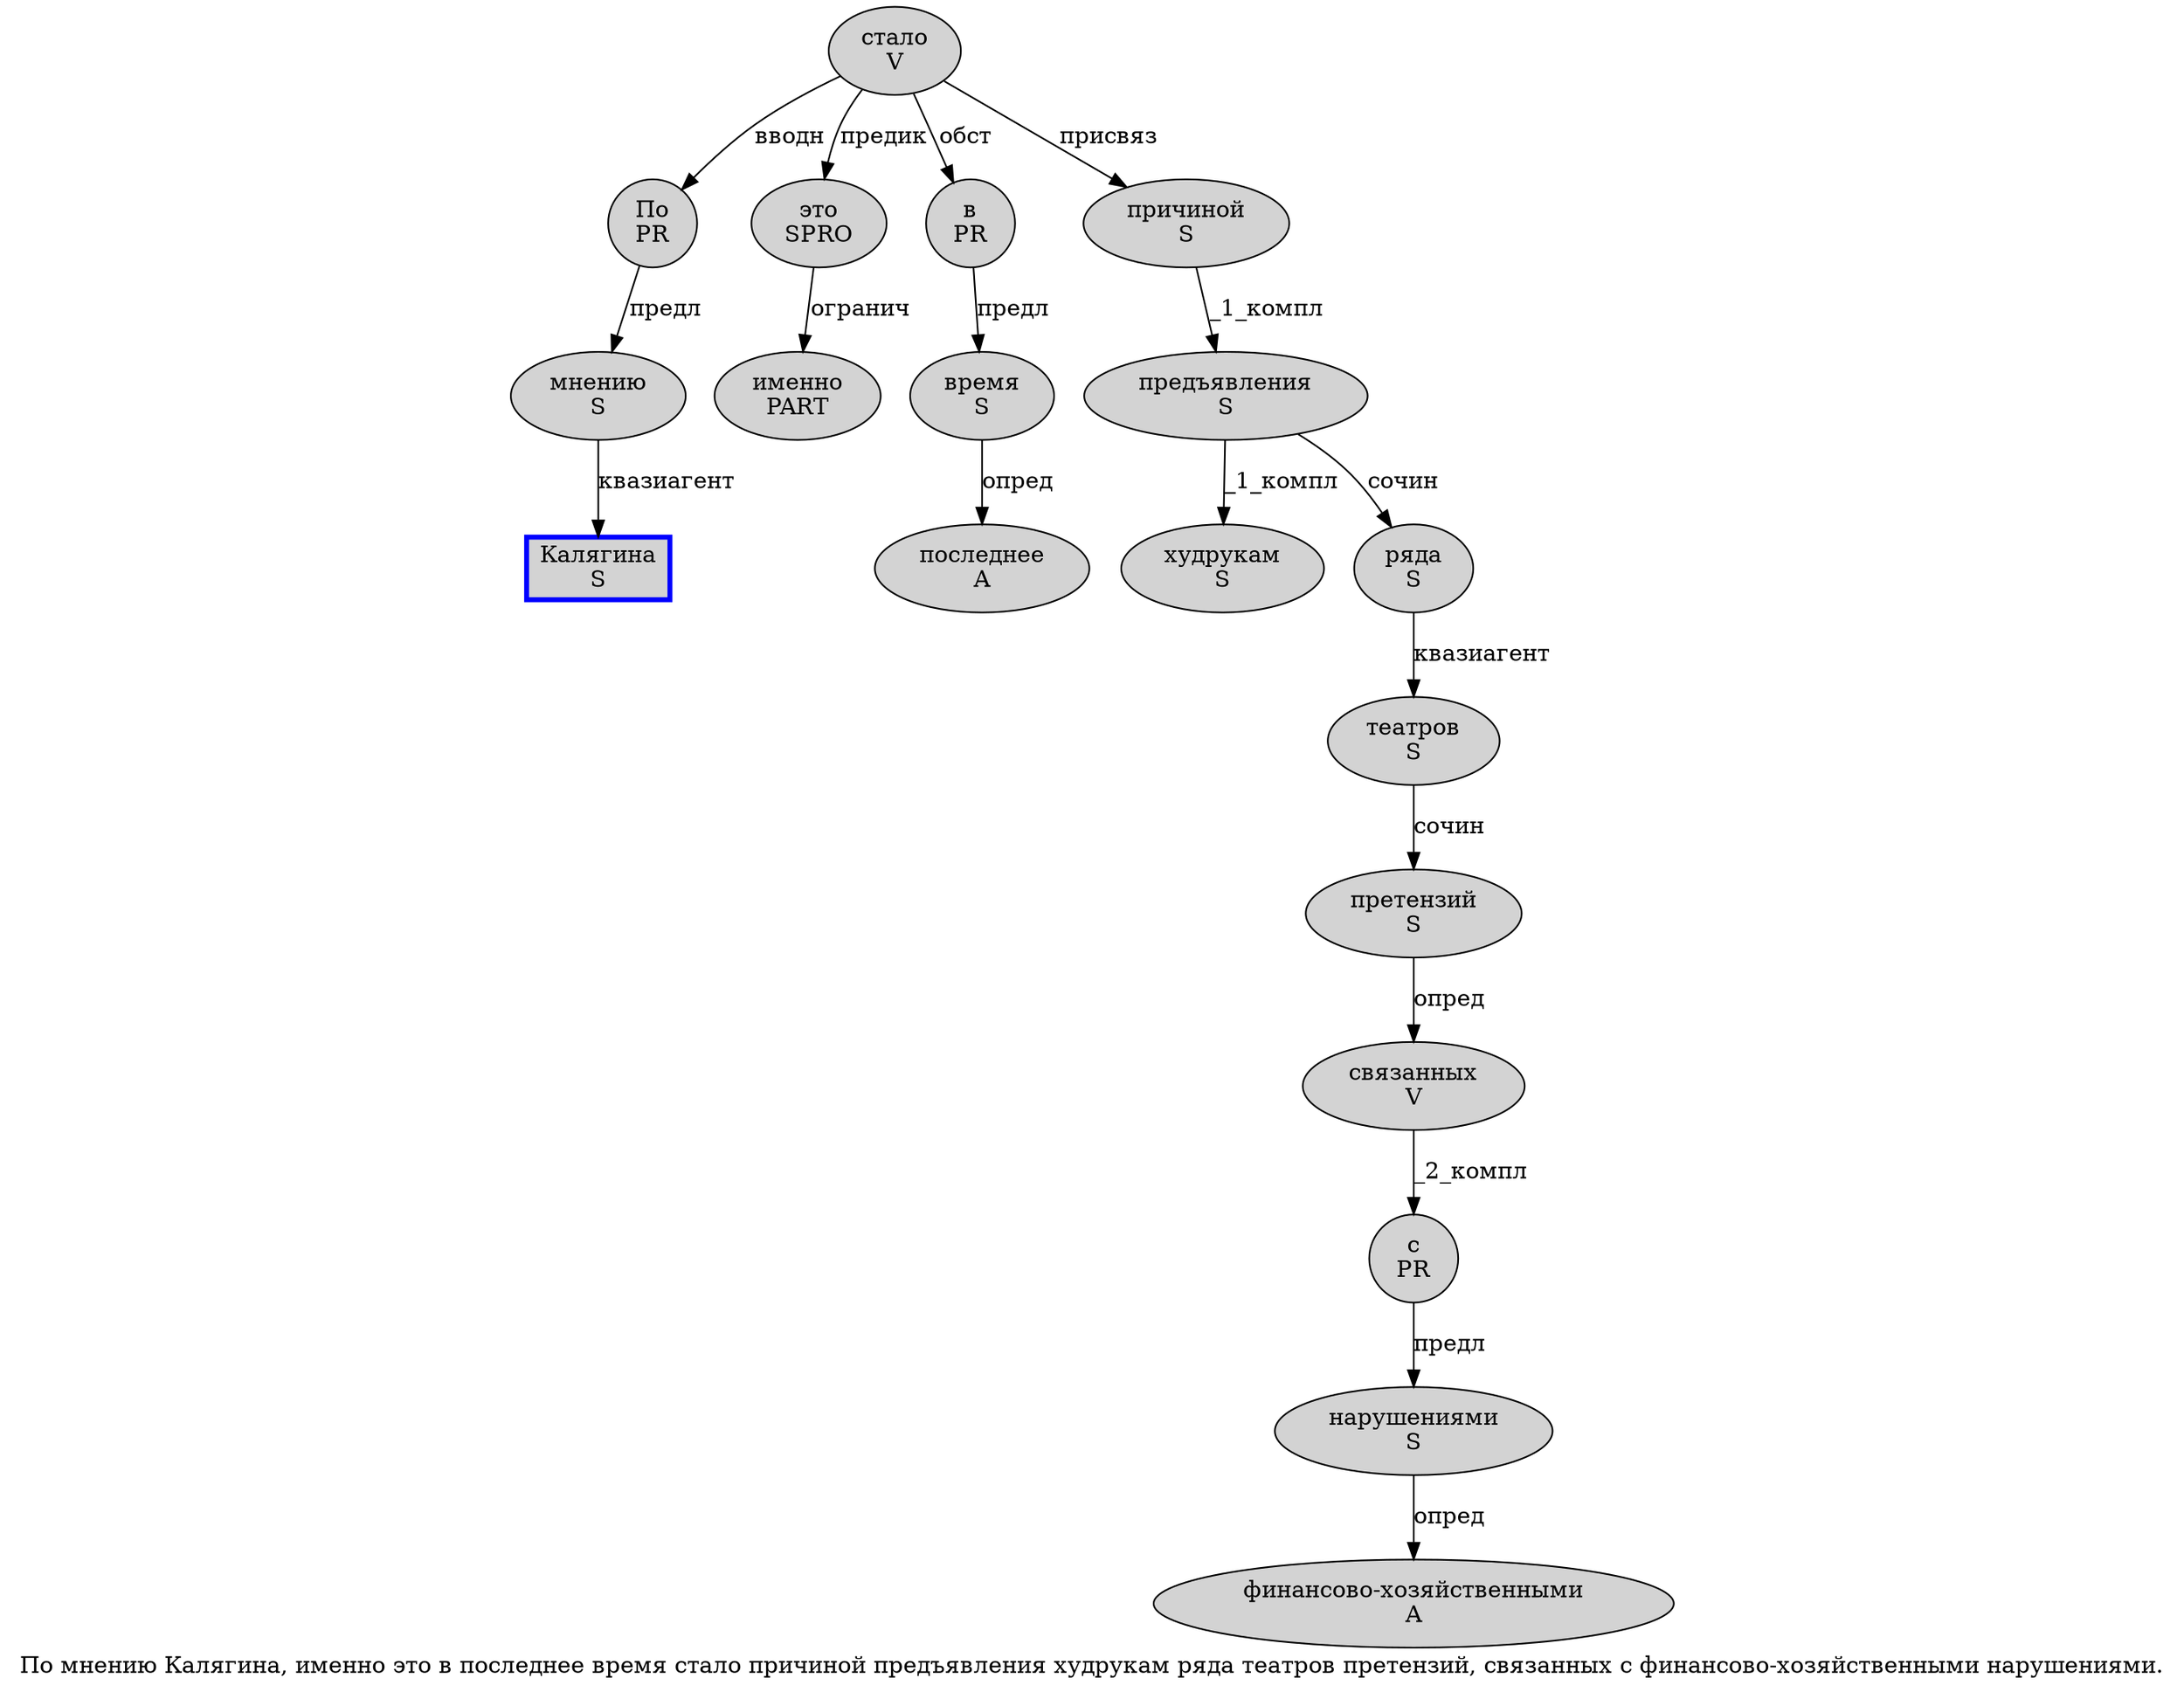 digraph SENTENCE_78 {
	graph [label="По мнению Калягина, именно это в последнее время стало причиной предъявления худрукам ряда театров претензий, связанных с финансово-хозяйственными нарушениями."]
	node [style=filled]
		0 [label="По
PR" color="" fillcolor=lightgray penwidth=1 shape=ellipse]
		1 [label="мнению
S" color="" fillcolor=lightgray penwidth=1 shape=ellipse]
		2 [label="Калягина
S" color=blue fillcolor=lightgray penwidth=3 shape=box]
		4 [label="именно
PART" color="" fillcolor=lightgray penwidth=1 shape=ellipse]
		5 [label="это
SPRO" color="" fillcolor=lightgray penwidth=1 shape=ellipse]
		6 [label="в
PR" color="" fillcolor=lightgray penwidth=1 shape=ellipse]
		7 [label="последнее
A" color="" fillcolor=lightgray penwidth=1 shape=ellipse]
		8 [label="время
S" color="" fillcolor=lightgray penwidth=1 shape=ellipse]
		9 [label="стало
V" color="" fillcolor=lightgray penwidth=1 shape=ellipse]
		10 [label="причиной
S" color="" fillcolor=lightgray penwidth=1 shape=ellipse]
		11 [label="предъявления
S" color="" fillcolor=lightgray penwidth=1 shape=ellipse]
		12 [label="худрукам
S" color="" fillcolor=lightgray penwidth=1 shape=ellipse]
		13 [label="ряда
S" color="" fillcolor=lightgray penwidth=1 shape=ellipse]
		14 [label="театров
S" color="" fillcolor=lightgray penwidth=1 shape=ellipse]
		15 [label="претензий
S" color="" fillcolor=lightgray penwidth=1 shape=ellipse]
		17 [label="связанных
V" color="" fillcolor=lightgray penwidth=1 shape=ellipse]
		18 [label="с
PR" color="" fillcolor=lightgray penwidth=1 shape=ellipse]
		19 [label="финансово-хозяйственными
A" color="" fillcolor=lightgray penwidth=1 shape=ellipse]
		20 [label="нарушениями
S" color="" fillcolor=lightgray penwidth=1 shape=ellipse]
			15 -> 17 [label="опред"]
			13 -> 14 [label="квазиагент"]
			17 -> 18 [label="_2_компл"]
			0 -> 1 [label="предл"]
			9 -> 0 [label="вводн"]
			9 -> 5 [label="предик"]
			9 -> 6 [label="обст"]
			9 -> 10 [label="присвяз"]
			8 -> 7 [label="опред"]
			5 -> 4 [label="огранич"]
			14 -> 15 [label="сочин"]
			18 -> 20 [label="предл"]
			10 -> 11 [label="_1_компл"]
			20 -> 19 [label="опред"]
			11 -> 12 [label="_1_компл"]
			11 -> 13 [label="сочин"]
			1 -> 2 [label="квазиагент"]
			6 -> 8 [label="предл"]
}